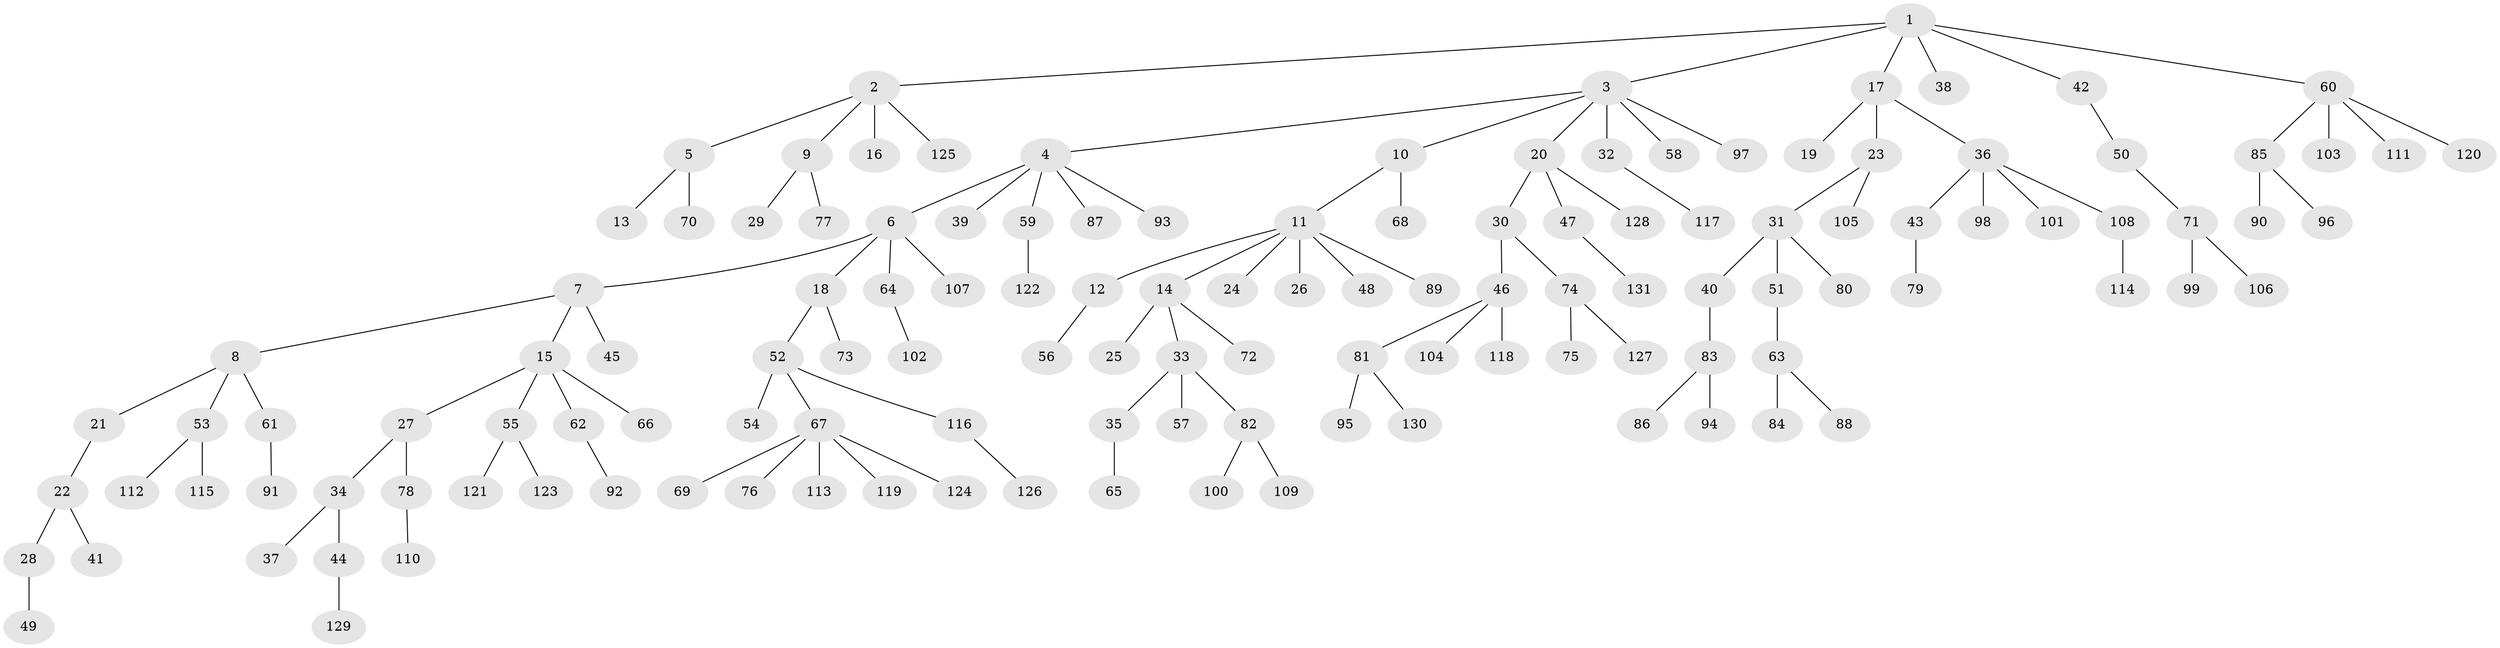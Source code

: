 // Generated by graph-tools (version 1.1) at 2025/50/03/09/25 03:50:15]
// undirected, 131 vertices, 130 edges
graph export_dot {
graph [start="1"]
  node [color=gray90,style=filled];
  1;
  2;
  3;
  4;
  5;
  6;
  7;
  8;
  9;
  10;
  11;
  12;
  13;
  14;
  15;
  16;
  17;
  18;
  19;
  20;
  21;
  22;
  23;
  24;
  25;
  26;
  27;
  28;
  29;
  30;
  31;
  32;
  33;
  34;
  35;
  36;
  37;
  38;
  39;
  40;
  41;
  42;
  43;
  44;
  45;
  46;
  47;
  48;
  49;
  50;
  51;
  52;
  53;
  54;
  55;
  56;
  57;
  58;
  59;
  60;
  61;
  62;
  63;
  64;
  65;
  66;
  67;
  68;
  69;
  70;
  71;
  72;
  73;
  74;
  75;
  76;
  77;
  78;
  79;
  80;
  81;
  82;
  83;
  84;
  85;
  86;
  87;
  88;
  89;
  90;
  91;
  92;
  93;
  94;
  95;
  96;
  97;
  98;
  99;
  100;
  101;
  102;
  103;
  104;
  105;
  106;
  107;
  108;
  109;
  110;
  111;
  112;
  113;
  114;
  115;
  116;
  117;
  118;
  119;
  120;
  121;
  122;
  123;
  124;
  125;
  126;
  127;
  128;
  129;
  130;
  131;
  1 -- 2;
  1 -- 3;
  1 -- 17;
  1 -- 38;
  1 -- 42;
  1 -- 60;
  2 -- 5;
  2 -- 9;
  2 -- 16;
  2 -- 125;
  3 -- 4;
  3 -- 10;
  3 -- 20;
  3 -- 32;
  3 -- 58;
  3 -- 97;
  4 -- 6;
  4 -- 39;
  4 -- 59;
  4 -- 87;
  4 -- 93;
  5 -- 13;
  5 -- 70;
  6 -- 7;
  6 -- 18;
  6 -- 64;
  6 -- 107;
  7 -- 8;
  7 -- 15;
  7 -- 45;
  8 -- 21;
  8 -- 53;
  8 -- 61;
  9 -- 29;
  9 -- 77;
  10 -- 11;
  10 -- 68;
  11 -- 12;
  11 -- 14;
  11 -- 24;
  11 -- 26;
  11 -- 48;
  11 -- 89;
  12 -- 56;
  14 -- 25;
  14 -- 33;
  14 -- 72;
  15 -- 27;
  15 -- 55;
  15 -- 62;
  15 -- 66;
  17 -- 19;
  17 -- 23;
  17 -- 36;
  18 -- 52;
  18 -- 73;
  20 -- 30;
  20 -- 47;
  20 -- 128;
  21 -- 22;
  22 -- 28;
  22 -- 41;
  23 -- 31;
  23 -- 105;
  27 -- 34;
  27 -- 78;
  28 -- 49;
  30 -- 46;
  30 -- 74;
  31 -- 40;
  31 -- 51;
  31 -- 80;
  32 -- 117;
  33 -- 35;
  33 -- 57;
  33 -- 82;
  34 -- 37;
  34 -- 44;
  35 -- 65;
  36 -- 43;
  36 -- 98;
  36 -- 101;
  36 -- 108;
  40 -- 83;
  42 -- 50;
  43 -- 79;
  44 -- 129;
  46 -- 81;
  46 -- 104;
  46 -- 118;
  47 -- 131;
  50 -- 71;
  51 -- 63;
  52 -- 54;
  52 -- 67;
  52 -- 116;
  53 -- 112;
  53 -- 115;
  55 -- 121;
  55 -- 123;
  59 -- 122;
  60 -- 85;
  60 -- 103;
  60 -- 111;
  60 -- 120;
  61 -- 91;
  62 -- 92;
  63 -- 84;
  63 -- 88;
  64 -- 102;
  67 -- 69;
  67 -- 76;
  67 -- 113;
  67 -- 119;
  67 -- 124;
  71 -- 99;
  71 -- 106;
  74 -- 75;
  74 -- 127;
  78 -- 110;
  81 -- 95;
  81 -- 130;
  82 -- 100;
  82 -- 109;
  83 -- 86;
  83 -- 94;
  85 -- 90;
  85 -- 96;
  108 -- 114;
  116 -- 126;
}
